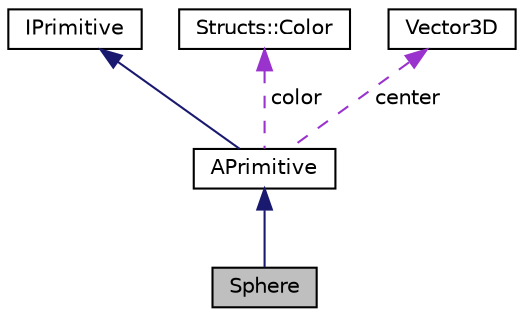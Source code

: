 digraph "Sphere"
{
 // LATEX_PDF_SIZE
  edge [fontname="Helvetica",fontsize="10",labelfontname="Helvetica",labelfontsize="10"];
  node [fontname="Helvetica",fontsize="10",shape=record];
  Node1 [label="Sphere",height=0.2,width=0.4,color="black", fillcolor="grey75", style="filled", fontcolor="black",tooltip=" "];
  Node2 -> Node1 [dir="back",color="midnightblue",fontsize="10",style="solid"];
  Node2 [label="APrimitive",height=0.2,width=0.4,color="black", fillcolor="white", style="filled",URL="$classAPrimitive.html",tooltip=" "];
  Node3 -> Node2 [dir="back",color="midnightblue",fontsize="10",style="solid"];
  Node3 [label="IPrimitive",height=0.2,width=0.4,color="black", fillcolor="white", style="filled",URL="$classIPrimitive.html",tooltip=" "];
  Node4 -> Node2 [dir="back",color="darkorchid3",fontsize="10",style="dashed",label=" color" ];
  Node4 [label="Structs::Color",height=0.2,width=0.4,color="black", fillcolor="white", style="filled",URL="$structStructs_1_1Color.html",tooltip=" "];
  Node5 -> Node2 [dir="back",color="darkorchid3",fontsize="10",style="dashed",label=" center" ];
  Node5 [label="Vector3D",height=0.2,width=0.4,color="black", fillcolor="white", style="filled",URL="$classVector3D.html",tooltip=" "];
}
